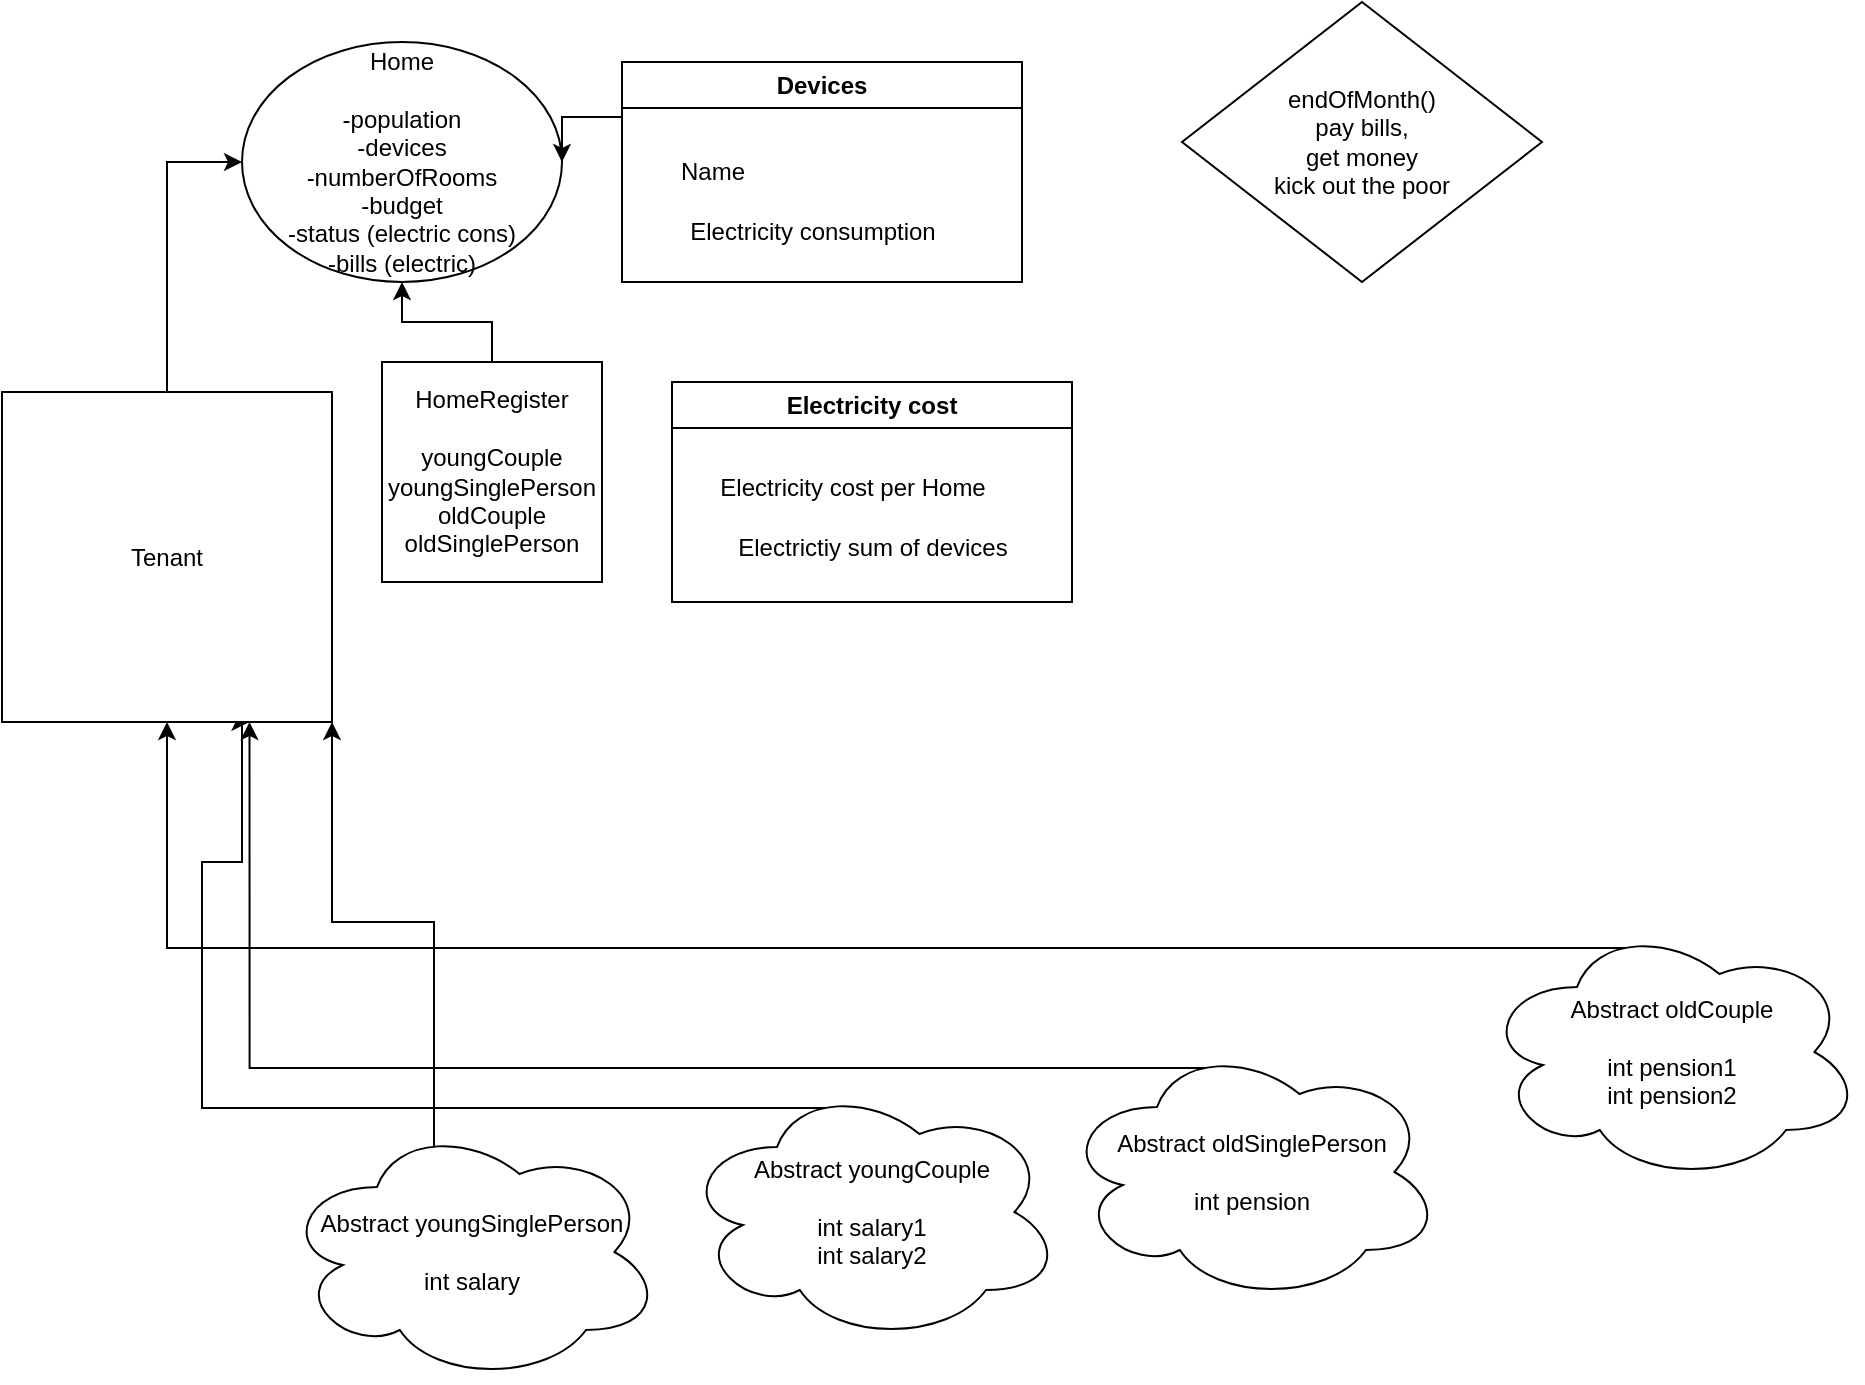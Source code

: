 <mxfile version="22.1.11" type="github">
  <diagram name="Page-1" id="JakNetywRGzXVHfu_kaK">
    <mxGraphModel dx="2099" dy="827" grid="1" gridSize="10" guides="1" tooltips="1" connect="1" arrows="1" fold="1" page="1" pageScale="1" pageWidth="827" pageHeight="1169" math="0" shadow="0">
      <root>
        <mxCell id="0" />
        <mxCell id="1" parent="0" />
        <mxCell id="1lMt6eo6NQOrv_nqaNE4-30" style="edgeStyle=orthogonalEdgeStyle;rounded=0;orthogonalLoop=1;jettySize=auto;html=1;exitX=0.5;exitY=0;exitDx=0;exitDy=0;entryX=0.5;entryY=1;entryDx=0;entryDy=0;" edge="1" parent="1" source="1lMt6eo6NQOrv_nqaNE4-1" target="1lMt6eo6NQOrv_nqaNE4-2">
          <mxGeometry relative="1" as="geometry" />
        </mxCell>
        <mxCell id="1lMt6eo6NQOrv_nqaNE4-1" value="HomeRegister&lt;br&gt;&lt;br&gt;youngCouple&lt;br&gt;youngSinglePerson&lt;br&gt;oldCouple&lt;br&gt;oldSinglePerson" style="whiteSpace=wrap;html=1;aspect=fixed;" vertex="1" parent="1">
          <mxGeometry x="50" y="200" width="110" height="110" as="geometry" />
        </mxCell>
        <mxCell id="1lMt6eo6NQOrv_nqaNE4-2" value="Home&lt;br&gt;&lt;br&gt;-population&lt;br&gt;-devices&lt;br&gt;-numberOfRooms&lt;br&gt;-budget&lt;br&gt;-status (electric cons)&lt;br&gt;-bills (electric)" style="ellipse;whiteSpace=wrap;html=1;" vertex="1" parent="1">
          <mxGeometry x="-20" y="40" width="160" height="120" as="geometry" />
        </mxCell>
        <mxCell id="1lMt6eo6NQOrv_nqaNE4-31" style="edgeStyle=orthogonalEdgeStyle;rounded=0;orthogonalLoop=1;jettySize=auto;html=1;exitX=0;exitY=0.25;exitDx=0;exitDy=0;entryX=1;entryY=0.5;entryDx=0;entryDy=0;" edge="1" parent="1" source="1lMt6eo6NQOrv_nqaNE4-5" target="1lMt6eo6NQOrv_nqaNE4-2">
          <mxGeometry relative="1" as="geometry" />
        </mxCell>
        <mxCell id="1lMt6eo6NQOrv_nqaNE4-5" value="Devices&lt;br&gt;" style="swimlane;whiteSpace=wrap;html=1;" vertex="1" parent="1">
          <mxGeometry x="170" y="50" width="200" height="110" as="geometry" />
        </mxCell>
        <mxCell id="1lMt6eo6NQOrv_nqaNE4-6" value="Name" style="text;html=1;align=center;verticalAlign=middle;resizable=0;points=[];autosize=1;strokeColor=none;fillColor=none;" vertex="1" parent="1lMt6eo6NQOrv_nqaNE4-5">
          <mxGeometry x="15" y="40" width="60" height="30" as="geometry" />
        </mxCell>
        <mxCell id="1lMt6eo6NQOrv_nqaNE4-7" value="Electricity consumption" style="text;html=1;align=center;verticalAlign=middle;resizable=0;points=[];autosize=1;strokeColor=none;fillColor=none;" vertex="1" parent="1lMt6eo6NQOrv_nqaNE4-5">
          <mxGeometry x="20" y="70" width="150" height="30" as="geometry" />
        </mxCell>
        <mxCell id="1lMt6eo6NQOrv_nqaNE4-13" value="Electricity cost" style="swimlane;whiteSpace=wrap;html=1;startSize=23;" vertex="1" parent="1">
          <mxGeometry x="195" y="210" width="200" height="110" as="geometry" />
        </mxCell>
        <mxCell id="1lMt6eo6NQOrv_nqaNE4-14" value="Electricity cost per Home" style="text;html=1;align=center;verticalAlign=middle;resizable=0;points=[];autosize=1;strokeColor=none;fillColor=none;" vertex="1" parent="1lMt6eo6NQOrv_nqaNE4-13">
          <mxGeometry x="10" y="38" width="160" height="30" as="geometry" />
        </mxCell>
        <mxCell id="1lMt6eo6NQOrv_nqaNE4-15" value="Electrictiy sum of devices" style="text;html=1;align=center;verticalAlign=middle;resizable=0;points=[];autosize=1;strokeColor=none;fillColor=none;" vertex="1" parent="1lMt6eo6NQOrv_nqaNE4-13">
          <mxGeometry x="20" y="68" width="160" height="30" as="geometry" />
        </mxCell>
        <mxCell id="1lMt6eo6NQOrv_nqaNE4-16" value="endOfMonth()&lt;br&gt;pay bills,&lt;br&gt;get money&lt;br&gt;kick out the poor" style="rhombus;whiteSpace=wrap;html=1;" vertex="1" parent="1">
          <mxGeometry x="450" y="20" width="180" height="140" as="geometry" />
        </mxCell>
        <mxCell id="1lMt6eo6NQOrv_nqaNE4-24" style="edgeStyle=orthogonalEdgeStyle;rounded=0;orthogonalLoop=1;jettySize=auto;html=1;exitX=0.4;exitY=0.1;exitDx=0;exitDy=0;exitPerimeter=0;entryX=1;entryY=1;entryDx=0;entryDy=0;" edge="1" parent="1" source="1lMt6eo6NQOrv_nqaNE4-18" target="1lMt6eo6NQOrv_nqaNE4-33">
          <mxGeometry relative="1" as="geometry">
            <mxPoint x="76" y="609" as="sourcePoint" />
            <mxPoint x="105" y="326" as="targetPoint" />
          </mxGeometry>
        </mxCell>
        <mxCell id="1lMt6eo6NQOrv_nqaNE4-18" value="Abstract youngSinglePerson&lt;br&gt;&lt;br&gt;int salary" style="ellipse;shape=cloud;whiteSpace=wrap;html=1;" vertex="1" parent="1">
          <mxGeometry y="580" width="190" height="130" as="geometry" />
        </mxCell>
        <mxCell id="1lMt6eo6NQOrv_nqaNE4-25" style="edgeStyle=orthogonalEdgeStyle;rounded=0;orthogonalLoop=1;jettySize=auto;html=1;exitX=0.4;exitY=0.1;exitDx=0;exitDy=0;exitPerimeter=0;entryX=0.75;entryY=1;entryDx=0;entryDy=0;" edge="1" parent="1" source="1lMt6eo6NQOrv_nqaNE4-19" target="1lMt6eo6NQOrv_nqaNE4-33">
          <mxGeometry relative="1" as="geometry">
            <mxPoint x="30" y="460" as="targetPoint" />
            <Array as="points">
              <mxPoint x="-40" y="573" />
              <mxPoint x="-40" y="450" />
              <mxPoint x="-20" y="450" />
              <mxPoint x="-20" y="380" />
            </Array>
          </mxGeometry>
        </mxCell>
        <mxCell id="1lMt6eo6NQOrv_nqaNE4-19" value="Abstract youngCouple&lt;br&gt;&lt;br&gt;int salary1&lt;br&gt;int salary2" style="ellipse;shape=cloud;whiteSpace=wrap;html=1;" vertex="1" parent="1">
          <mxGeometry x="200" y="560" width="190" height="130" as="geometry" />
        </mxCell>
        <mxCell id="1lMt6eo6NQOrv_nqaNE4-28" style="edgeStyle=orthogonalEdgeStyle;rounded=0;orthogonalLoop=1;jettySize=auto;html=1;exitX=0.4;exitY=0.1;exitDx=0;exitDy=0;exitPerimeter=0;entryX=0.75;entryY=1;entryDx=0;entryDy=0;" edge="1" parent="1" source="1lMt6eo6NQOrv_nqaNE4-20" target="1lMt6eo6NQOrv_nqaNE4-33">
          <mxGeometry relative="1" as="geometry" />
        </mxCell>
        <mxCell id="1lMt6eo6NQOrv_nqaNE4-20" value="Abstract oldSinglePerson&lt;br&gt;&lt;br&gt;int pension" style="ellipse;shape=cloud;whiteSpace=wrap;html=1;" vertex="1" parent="1">
          <mxGeometry x="390" y="540" width="190" height="130" as="geometry" />
        </mxCell>
        <mxCell id="1lMt6eo6NQOrv_nqaNE4-27" style="edgeStyle=orthogonalEdgeStyle;rounded=0;orthogonalLoop=1;jettySize=auto;html=1;exitX=0.4;exitY=0.1;exitDx=0;exitDy=0;exitPerimeter=0;entryX=0.5;entryY=1;entryDx=0;entryDy=0;" edge="1" parent="1" source="1lMt6eo6NQOrv_nqaNE4-21" target="1lMt6eo6NQOrv_nqaNE4-33">
          <mxGeometry relative="1" as="geometry">
            <mxPoint x="100" y="310" as="targetPoint" />
          </mxGeometry>
        </mxCell>
        <mxCell id="1lMt6eo6NQOrv_nqaNE4-21" value="Abstract oldCouple&lt;br&gt;&lt;br&gt;int pension1&lt;br&gt;int pension2" style="ellipse;shape=cloud;whiteSpace=wrap;html=1;" vertex="1" parent="1">
          <mxGeometry x="600" y="480" width="190" height="130" as="geometry" />
        </mxCell>
        <mxCell id="1lMt6eo6NQOrv_nqaNE4-35" style="edgeStyle=orthogonalEdgeStyle;rounded=0;orthogonalLoop=1;jettySize=auto;html=1;exitX=0.5;exitY=0;exitDx=0;exitDy=0;entryX=0;entryY=0.5;entryDx=0;entryDy=0;" edge="1" parent="1" source="1lMt6eo6NQOrv_nqaNE4-33" target="1lMt6eo6NQOrv_nqaNE4-2">
          <mxGeometry relative="1" as="geometry" />
        </mxCell>
        <mxCell id="1lMt6eo6NQOrv_nqaNE4-33" value="Tenant" style="whiteSpace=wrap;html=1;aspect=fixed;" vertex="1" parent="1">
          <mxGeometry x="-140" y="215" width="165" height="165" as="geometry" />
        </mxCell>
      </root>
    </mxGraphModel>
  </diagram>
</mxfile>
